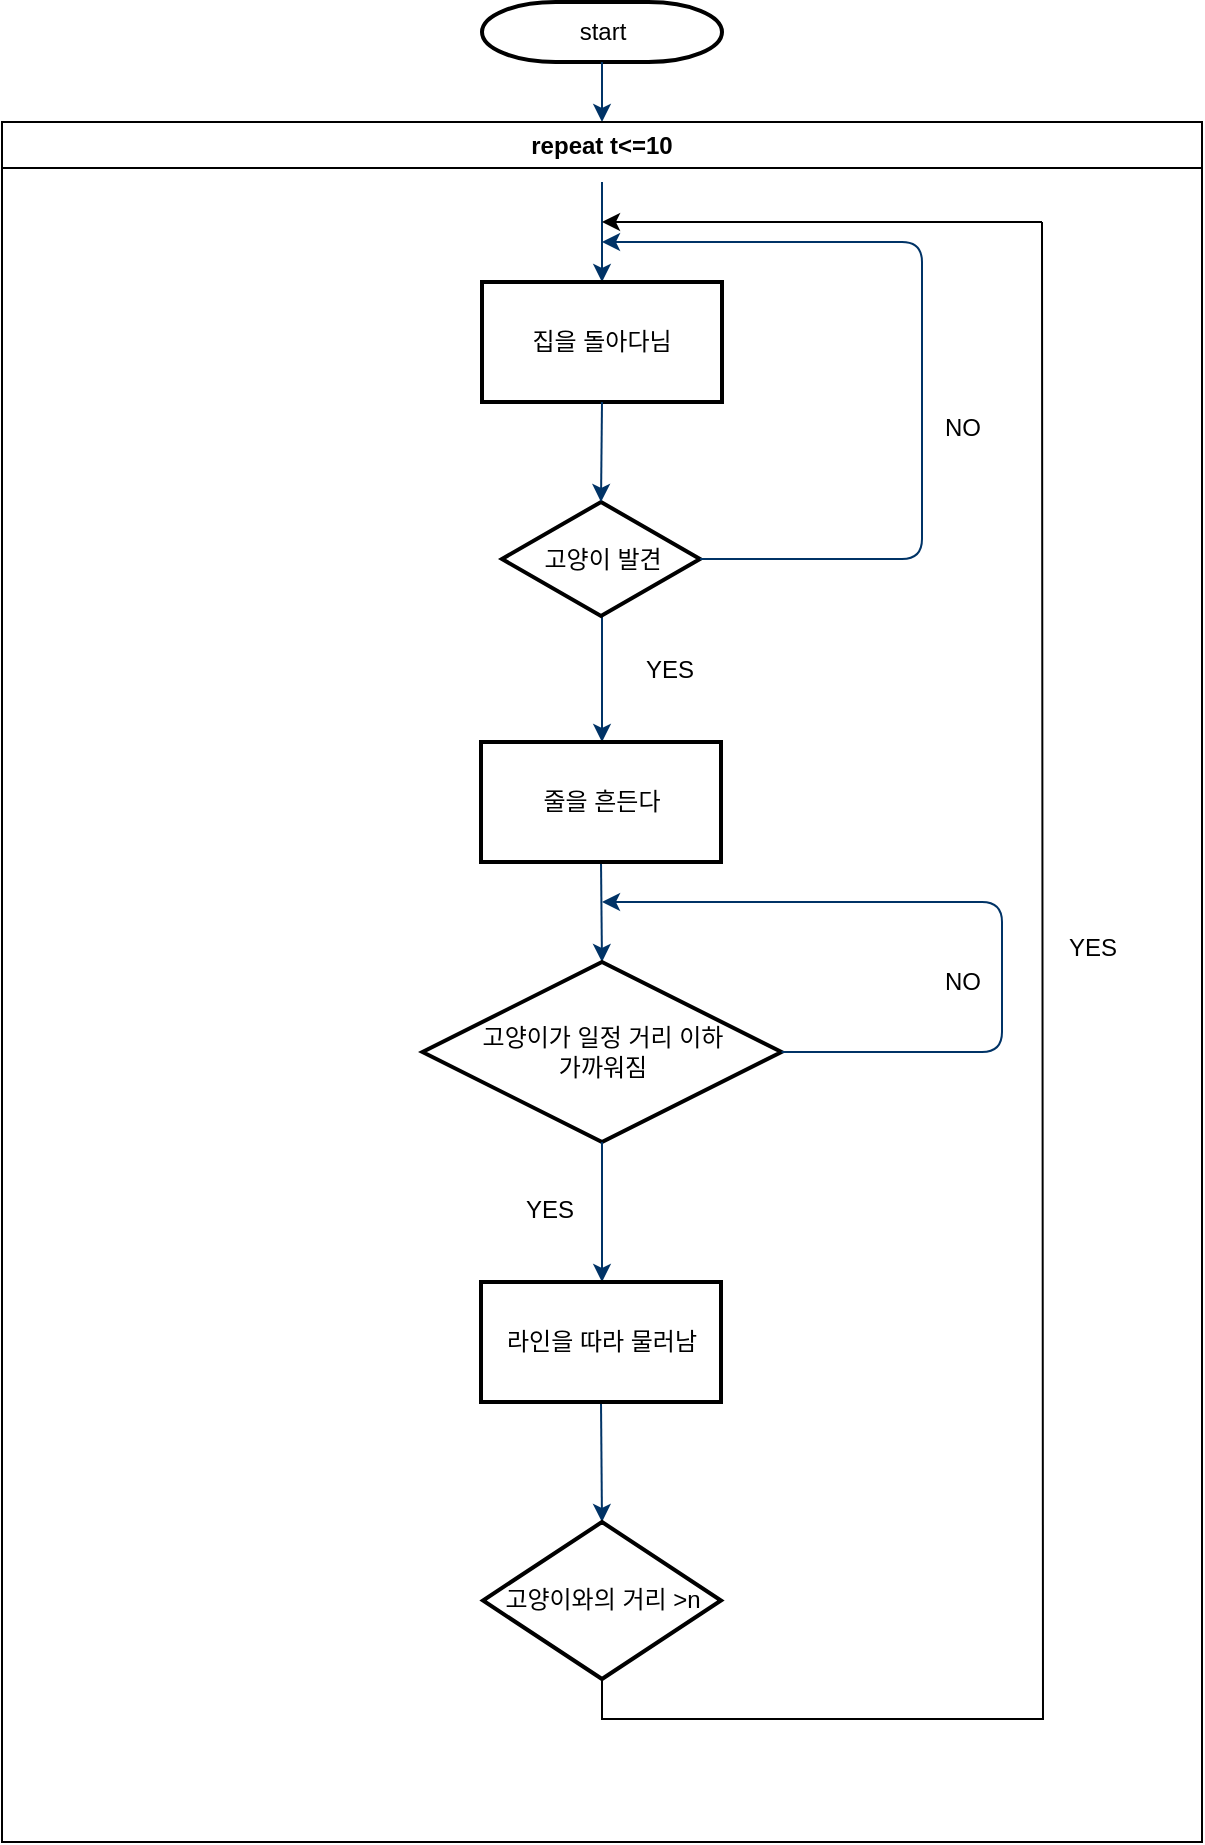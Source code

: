 <mxfile version="22.1.5" type="github">
  <diagram id="6a731a19-8d31-9384-78a2-239565b7b9f0" name="Page-1">
    <mxGraphModel dx="636" dy="407" grid="1" gridSize="10" guides="1" tooltips="1" connect="1" arrows="1" fold="1" page="1" pageScale="1" pageWidth="1169" pageHeight="827" background="none" math="0" shadow="0">
      <root>
        <mxCell id="0" />
        <mxCell id="1" parent="0" />
        <mxCell id="2" value="start" style="shape=mxgraph.flowchart.terminator;strokeWidth=2;gradientColor=none;gradientDirection=north;fontStyle=0;html=1;" parent="1" vertex="1">
          <mxGeometry x="320" y="60" width="120" height="30" as="geometry" />
        </mxCell>
        <mxCell id="7" style="fontStyle=1;strokeColor=#003366;strokeWidth=1;html=1;entryX=0.5;entryY=0;entryDx=0;entryDy=0;" parent="1" source="2" target="9Rn4wlCRDOwKUwh5z50I-55" edge="1">
          <mxGeometry relative="1" as="geometry">
            <mxPoint x="320" y="130" as="targetPoint" />
          </mxGeometry>
        </mxCell>
        <mxCell id="8" style="fontStyle=1;strokeColor=#003366;strokeWidth=1;html=1;" parent="1" edge="1">
          <mxGeometry relative="1" as="geometry">
            <mxPoint x="380" y="150" as="sourcePoint" />
            <mxPoint x="380" y="200" as="targetPoint" />
          </mxGeometry>
        </mxCell>
        <mxCell id="12" value="" style="edgeStyle=elbowEdgeStyle;elbow=horizontal;fontColor=#001933;fontStyle=1;strokeColor=#003366;strokeWidth=1;html=1;" parent="1" source="6" edge="1">
          <mxGeometry width="100" height="100" as="geometry">
            <mxPoint y="100" as="sourcePoint" />
            <mxPoint x="380" y="430" as="targetPoint" />
            <Array as="points">
              <mxPoint x="380" y="400" />
            </Array>
          </mxGeometry>
        </mxCell>
        <mxCell id="17" value="" style="edgeStyle=elbowEdgeStyle;elbow=horizontal;fontStyle=1;strokeColor=#003366;strokeWidth=1;html=1;exitX=0.5;exitY=1;exitDx=0;exitDy=0;" parent="1" source="9Rn4wlCRDOwKUwh5z50I-61" edge="1">
          <mxGeometry width="100" height="100" as="geometry">
            <mxPoint x="320" y="590" as="sourcePoint" />
            <mxPoint x="380" y="540" as="targetPoint" />
            <Array as="points">
              <mxPoint x="380" y="520" />
            </Array>
          </mxGeometry>
        </mxCell>
        <mxCell id="23" value="" style="edgeStyle=elbowEdgeStyle;elbow=horizontal;exitX=0.5;exitY=1;fontStyle=1;strokeColor=#003366;strokeWidth=1;html=1;exitDx=0;exitDy=0;" parent="1" source="9Rn4wlCRDOwKUwh5z50I-65" edge="1">
          <mxGeometry width="100" height="100" as="geometry">
            <mxPoint x="380" y="870" as="sourcePoint" />
            <mxPoint x="380" y="820" as="targetPoint" />
          </mxGeometry>
        </mxCell>
        <mxCell id="9Rn4wlCRDOwKUwh5z50I-55" value="repeat t&amp;lt;=10" style="swimlane;whiteSpace=wrap;html=1;" vertex="1" parent="1">
          <mxGeometry x="80" y="120" width="600" height="860" as="geometry" />
        </mxCell>
        <UserObject label="집을 돌아다님" treeRoot="1" id="9Rn4wlCRDOwKUwh5z50I-59">
          <mxCell style="whiteSpace=wrap;html=1;align=center;treeFolding=1;treeMoving=1;newEdgeStyle={&quot;edgeStyle&quot;:&quot;elbowEdgeStyle&quot;,&quot;startArrow&quot;:&quot;none&quot;,&quot;endArrow&quot;:&quot;none&quot;};strokeWidth=2;" vertex="1" parent="9Rn4wlCRDOwKUwh5z50I-55">
            <mxGeometry x="240" y="80" width="120" height="60" as="geometry" />
          </mxCell>
        </UserObject>
        <mxCell id="6" value="고양이 발견" style="shape=mxgraph.flowchart.decision;strokeWidth=2;gradientColor=none;gradientDirection=north;fontStyle=0;html=1;" parent="9Rn4wlCRDOwKUwh5z50I-55" vertex="1">
          <mxGeometry x="250" y="190" width="99" height="57" as="geometry" />
        </mxCell>
        <mxCell id="9" style="entryX=0.5;entryY=0;entryPerimeter=0;fontStyle=1;strokeColor=#003366;strokeWidth=1;html=1;exitX=0.5;exitY=1;exitDx=0;exitDy=0;" parent="9Rn4wlCRDOwKUwh5z50I-55" source="9Rn4wlCRDOwKUwh5z50I-59" target="6" edge="1">
          <mxGeometry relative="1" as="geometry">
            <mxPoint x="240" y="210" as="sourcePoint" />
          </mxGeometry>
        </mxCell>
        <mxCell id="10" value="" style="edgeStyle=elbowEdgeStyle;elbow=horizontal;exitX=1;exitY=0.5;exitPerimeter=0;fontStyle=1;strokeColor=#003366;strokeWidth=1;html=1;" parent="9Rn4wlCRDOwKUwh5z50I-55" source="6" edge="1">
          <mxGeometry x="301" y="-91.5" width="100" height="100" as="geometry">
            <mxPoint x="670" y="327" as="sourcePoint" />
            <mxPoint x="300" y="60" as="targetPoint" />
            <Array as="points">
              <mxPoint x="460" y="120" />
            </Array>
          </mxGeometry>
        </mxCell>
        <mxCell id="11" value="YES" style="text;fontStyle=0;html=1;strokeColor=none;gradientColor=none;fillColor=none;strokeWidth=2;" parent="9Rn4wlCRDOwKUwh5z50I-55" vertex="1">
          <mxGeometry x="319.5" y="260" width="40" height="26" as="geometry" />
        </mxCell>
        <UserObject label="줄을 흔든다" treeRoot="1" id="9Rn4wlCRDOwKUwh5z50I-61">
          <mxCell style="whiteSpace=wrap;html=1;align=center;treeFolding=1;treeMoving=1;newEdgeStyle={&quot;edgeStyle&quot;:&quot;elbowEdgeStyle&quot;,&quot;startArrow&quot;:&quot;none&quot;,&quot;endArrow&quot;:&quot;none&quot;};strokeWidth=2;" vertex="1" parent="9Rn4wlCRDOwKUwh5z50I-55">
            <mxGeometry x="239.5" y="310" width="120" height="60" as="geometry" />
          </mxCell>
        </UserObject>
        <mxCell id="9Rn4wlCRDOwKUwh5z50I-62" value="고양이가 일정 거리 이하&lt;br&gt;가까워짐" style="shape=mxgraph.flowchart.decision;strokeWidth=2;gradientColor=none;gradientDirection=north;fontStyle=0;html=1;" vertex="1" parent="9Rn4wlCRDOwKUwh5z50I-55">
          <mxGeometry x="210.25" y="420" width="179.5" height="90" as="geometry" />
        </mxCell>
        <mxCell id="21" value="" style="edgeStyle=elbowEdgeStyle;elbow=horizontal;fontStyle=1;strokeColor=#003366;strokeWidth=1;html=1;exitX=0.5;exitY=1;exitDx=0;exitDy=0;exitPerimeter=0;" parent="9Rn4wlCRDOwKUwh5z50I-55" source="9Rn4wlCRDOwKUwh5z50I-62" edge="1">
          <mxGeometry x="-80" y="-120" width="100" height="100" as="geometry">
            <mxPoint x="310" y="520" as="sourcePoint" />
            <mxPoint x="300" y="580" as="targetPoint" />
            <Array as="points" />
          </mxGeometry>
        </mxCell>
        <UserObject label="라인을 따라 물러남" treeRoot="1" id="9Rn4wlCRDOwKUwh5z50I-65">
          <mxCell style="whiteSpace=wrap;html=1;align=center;treeFolding=1;treeMoving=1;newEdgeStyle={&quot;edgeStyle&quot;:&quot;elbowEdgeStyle&quot;,&quot;startArrow&quot;:&quot;none&quot;,&quot;endArrow&quot;:&quot;none&quot;};strokeWidth=2;" vertex="1" parent="9Rn4wlCRDOwKUwh5z50I-55">
            <mxGeometry x="239.5" y="580" width="120" height="60" as="geometry" />
          </mxCell>
        </UserObject>
        <mxCell id="9Rn4wlCRDOwKUwh5z50I-67" style="edgeStyle=orthogonalEdgeStyle;rounded=0;orthogonalLoop=1;jettySize=auto;html=1;exitX=0.5;exitY=1;exitDx=0;exitDy=0;exitPerimeter=0;endArrow=none;endFill=0;" edge="1" parent="9Rn4wlCRDOwKUwh5z50I-55" source="9Rn4wlCRDOwKUwh5z50I-66">
          <mxGeometry relative="1" as="geometry">
            <mxPoint x="520" y="50" as="targetPoint" />
          </mxGeometry>
        </mxCell>
        <mxCell id="9Rn4wlCRDOwKUwh5z50I-66" value="고양이와의 거리 &amp;gt;n" style="shape=mxgraph.flowchart.decision;strokeWidth=2;gradientColor=none;gradientDirection=north;fontStyle=0;html=1;" vertex="1" parent="9Rn4wlCRDOwKUwh5z50I-55">
          <mxGeometry x="240.5" y="700" width="119" height="78.5" as="geometry" />
        </mxCell>
        <mxCell id="ATTnk2A-RAo8i4ZOHVnj-55" value="YES" style="text;html=1;align=center;verticalAlign=middle;resizable=0;points=[];autosize=1;strokeColor=none;fillColor=none;" vertex="1" parent="9Rn4wlCRDOwKUwh5z50I-55">
          <mxGeometry x="520" y="398" width="50" height="30" as="geometry" />
        </mxCell>
        <mxCell id="ATTnk2A-RAo8i4ZOHVnj-56" value="" style="edgeStyle=elbowEdgeStyle;elbow=horizontal;fontStyle=1;strokeColor=#003366;strokeWidth=1;html=1;exitX=1;exitY=0.5;exitDx=0;exitDy=0;exitPerimeter=0;" edge="1" parent="9Rn4wlCRDOwKUwh5z50I-55" source="9Rn4wlCRDOwKUwh5z50I-62">
          <mxGeometry x="221" y="-211.5" width="100" height="100" as="geometry">
            <mxPoint x="390" y="470" as="sourcePoint" />
            <mxPoint x="300" y="390" as="targetPoint" />
            <Array as="points">
              <mxPoint x="500" y="370" />
            </Array>
          </mxGeometry>
        </mxCell>
        <mxCell id="ATTnk2A-RAo8i4ZOHVnj-57" value="NO" style="text;html=1;align=center;verticalAlign=middle;resizable=0;points=[];autosize=1;strokeColor=none;fillColor=none;" vertex="1" parent="9Rn4wlCRDOwKUwh5z50I-55">
          <mxGeometry x="460" y="415" width="40" height="30" as="geometry" />
        </mxCell>
        <mxCell id="ATTnk2A-RAo8i4ZOHVnj-73" value="YES" style="text;fontStyle=0;html=1;strokeColor=none;gradientColor=none;fillColor=none;strokeWidth=2;" vertex="1" parent="9Rn4wlCRDOwKUwh5z50I-55">
          <mxGeometry x="260" y="530" width="40" height="26" as="geometry" />
        </mxCell>
        <mxCell id="9Rn4wlCRDOwKUwh5z50I-60" value="NO" style="text;html=1;align=center;verticalAlign=middle;resizable=0;points=[];autosize=1;strokeColor=none;fillColor=none;" vertex="1" parent="1">
          <mxGeometry x="540" y="258" width="40" height="30" as="geometry" />
        </mxCell>
        <mxCell id="9Rn4wlCRDOwKUwh5z50I-70" value="" style="endArrow=none;html=1;rounded=0;startArrow=classic;startFill=1;" edge="1" parent="1">
          <mxGeometry width="50" height="50" relative="1" as="geometry">
            <mxPoint x="380" y="170" as="sourcePoint" />
            <mxPoint x="600" y="170" as="targetPoint" />
          </mxGeometry>
        </mxCell>
      </root>
    </mxGraphModel>
  </diagram>
</mxfile>
